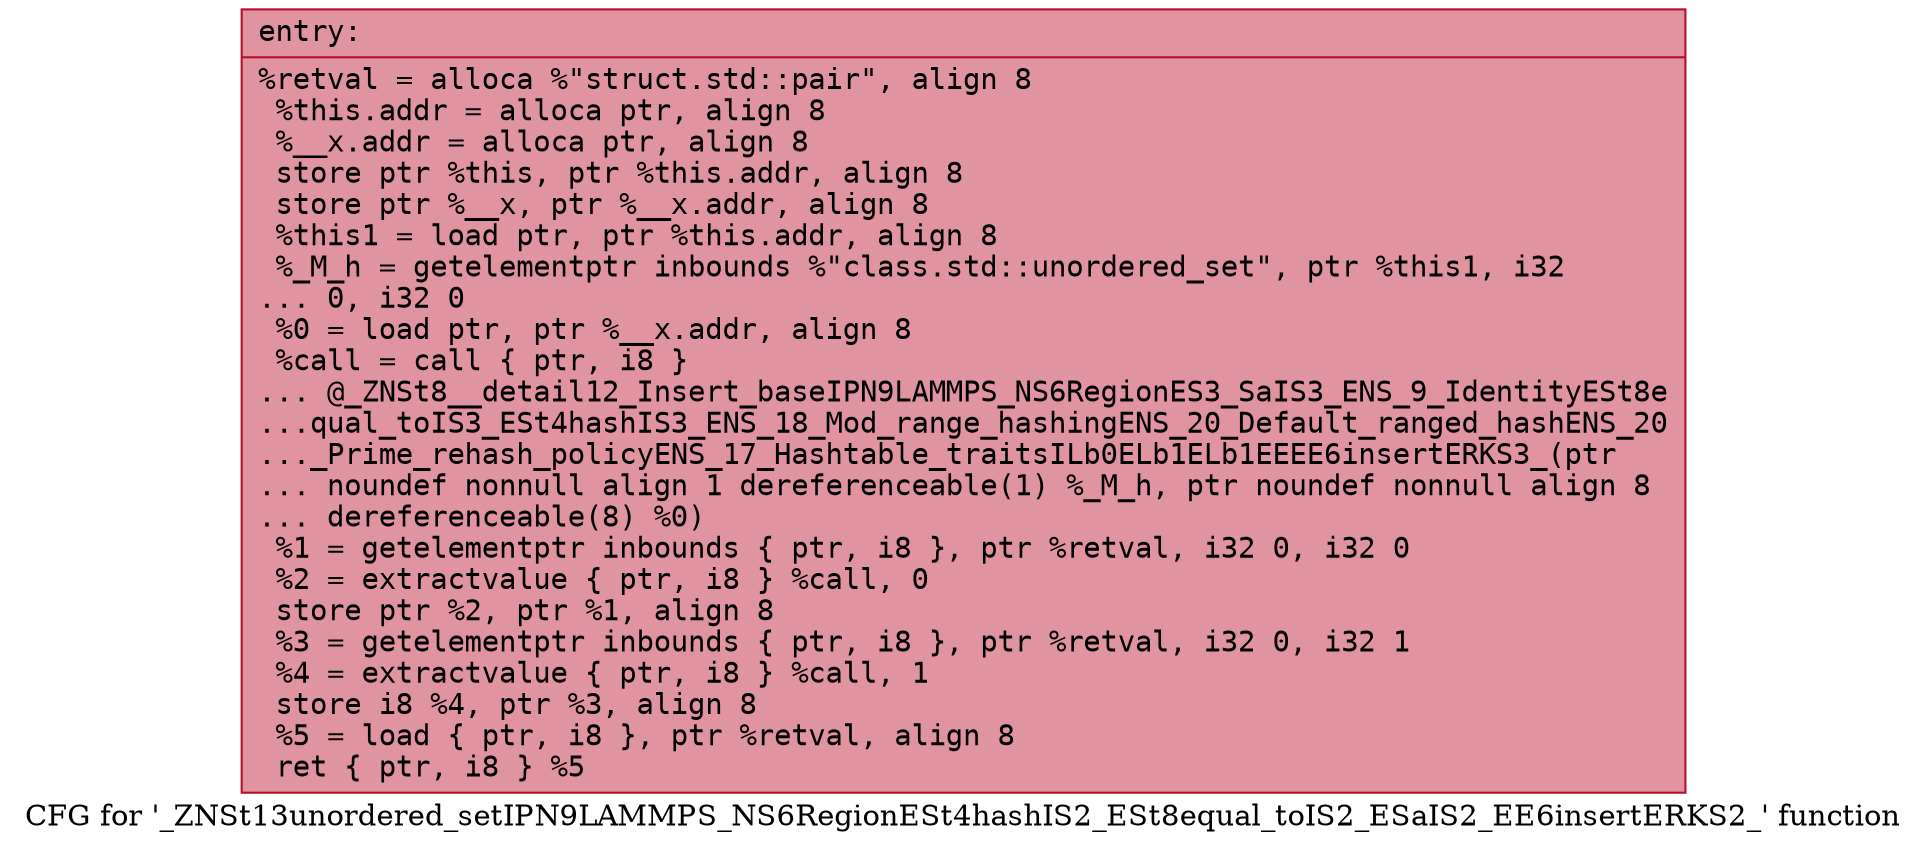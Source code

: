 digraph "CFG for '_ZNSt13unordered_setIPN9LAMMPS_NS6RegionESt4hashIS2_ESt8equal_toIS2_ESaIS2_EE6insertERKS2_' function" {
	label="CFG for '_ZNSt13unordered_setIPN9LAMMPS_NS6RegionESt4hashIS2_ESt8equal_toIS2_ESaIS2_EE6insertERKS2_' function";

	Node0x561837de4f40 [shape=record,color="#b70d28ff", style=filled, fillcolor="#b70d2870" fontname="Courier",label="{entry:\l|  %retval = alloca %\"struct.std::pair\", align 8\l  %this.addr = alloca ptr, align 8\l  %__x.addr = alloca ptr, align 8\l  store ptr %this, ptr %this.addr, align 8\l  store ptr %__x, ptr %__x.addr, align 8\l  %this1 = load ptr, ptr %this.addr, align 8\l  %_M_h = getelementptr inbounds %\"class.std::unordered_set\", ptr %this1, i32\l... 0, i32 0\l  %0 = load ptr, ptr %__x.addr, align 8\l  %call = call \{ ptr, i8 \}\l... @_ZNSt8__detail12_Insert_baseIPN9LAMMPS_NS6RegionES3_SaIS3_ENS_9_IdentityESt8e\l...qual_toIS3_ESt4hashIS3_ENS_18_Mod_range_hashingENS_20_Default_ranged_hashENS_20\l..._Prime_rehash_policyENS_17_Hashtable_traitsILb0ELb1ELb1EEEE6insertERKS3_(ptr\l... noundef nonnull align 1 dereferenceable(1) %_M_h, ptr noundef nonnull align 8\l... dereferenceable(8) %0)\l  %1 = getelementptr inbounds \{ ptr, i8 \}, ptr %retval, i32 0, i32 0\l  %2 = extractvalue \{ ptr, i8 \} %call, 0\l  store ptr %2, ptr %1, align 8\l  %3 = getelementptr inbounds \{ ptr, i8 \}, ptr %retval, i32 0, i32 1\l  %4 = extractvalue \{ ptr, i8 \} %call, 1\l  store i8 %4, ptr %3, align 8\l  %5 = load \{ ptr, i8 \}, ptr %retval, align 8\l  ret \{ ptr, i8 \} %5\l}"];
}
